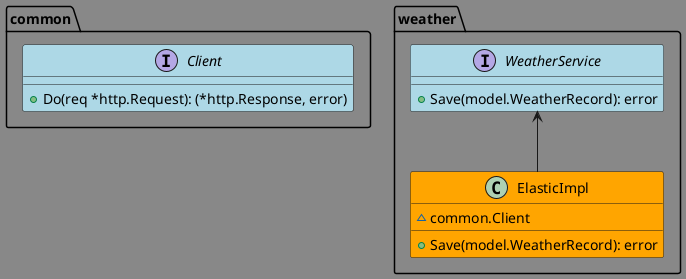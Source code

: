 @startuml
'https://plantuml.com/class-diagram

skinparam {
    backgroundColor #888
    classBackgroundColor #Orange
}

interface common.Client #LightBlue {
    +Do(req *http.Request): (*http.Response, error)
}

interface weather.WeatherService #LightBlue {
    +Save(model.WeatherRecord): error
}

class weather.ElasticImpl {
    ~common.Client
    +Save(model.WeatherRecord): error
}

WeatherService <-- ElasticImpl


@enduml